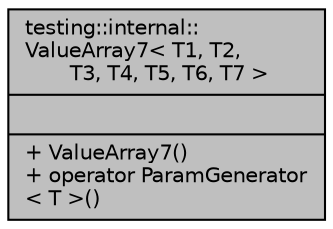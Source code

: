 digraph "testing::internal::ValueArray7&lt; T1, T2, T3, T4, T5, T6, T7 &gt;"
{
 // LATEX_PDF_SIZE
  edge [fontname="Helvetica",fontsize="10",labelfontname="Helvetica",labelfontsize="10"];
  node [fontname="Helvetica",fontsize="10",shape=record];
  Node1 [label="{testing::internal::\lValueArray7\< T1, T2,\l T3, T4, T5, T6, T7 \>\n||+ ValueArray7()\l+ operator ParamGenerator\l\< T \>()\l}",height=0.2,width=0.4,color="black", fillcolor="grey75", style="filled", fontcolor="black",tooltip=" "];
}
